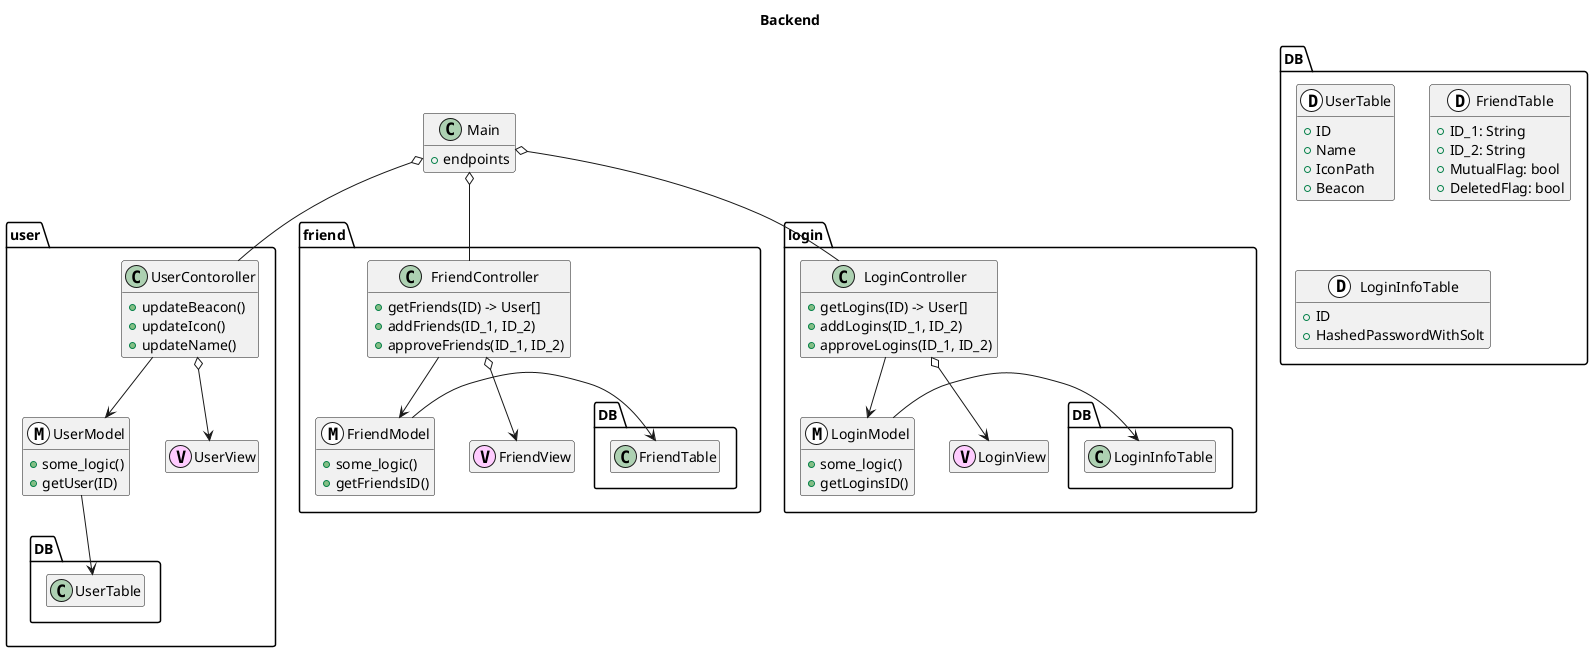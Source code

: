 @startuml project

hide empty fields
hide empty methods

title Backend

class Main{
    + endpoints
}
Main o-- user.UserContoroller
Main o-- friend.FriendController
Main o-- login.LoginController

package user{
    class UserContoroller{
        + updateBeacon()
        + updateIcon()
        + updateName()

    }

    UserContoroller --> UserModel
    UserContoroller o--> UserView
    UserModel --> DB.UserTable

    class UserView<<(V, #ffccff)>>{

    }

    class UserModel<<(M, #ffffff)>>{
        + some_logic()
        + getUser(ID)

    }

}

package friend{
    class FriendController{
        + getFriends(ID) -> User[]
        + addFriends(ID_1, ID_2)
        + approveFriends(ID_1, ID_2)
    }

    FriendController --> FriendModel
    FriendController o--> FriendView
    FriendModel -> DB.FriendTable

    class FriendView<<(V, #ffccff)>>{
    }

    class FriendModel<<(M, #ffffff)>>{
        + some_logic()
        + getFriendsID()
    }
}

package login{
    class LoginController{
        + getLogins(ID) -> User[]
        + addLogins(ID_1, ID_2)
        + approveLogins(ID_1, ID_2)
    }

    LoginController --> LoginModel
    LoginController o--> LoginView
    LoginModel -> DB.LoginInfoTable

    class LoginView<<(V, #ffccff)>>{
    }

    class LoginModel<<(M, #ffffff)>>{
        + some_logic()
        + getLoginsID()
    }
}

package DB {

    class UserTable<<(D, #ffffff)>>{
        + ID
        + Name
        + IconPath
        + Beacon
    }

    class FriendTable<<(D, #ffffff)>>{
        + ID_1: String
        + ID_2: String
        + MutualFlag: bool
        + DeletedFlag: bool
    }

    class LoginInfoTable<<(D, #ffffff)>>{
        + ID
        + HashedPasswordWithSolt
    }
}

@enduml
